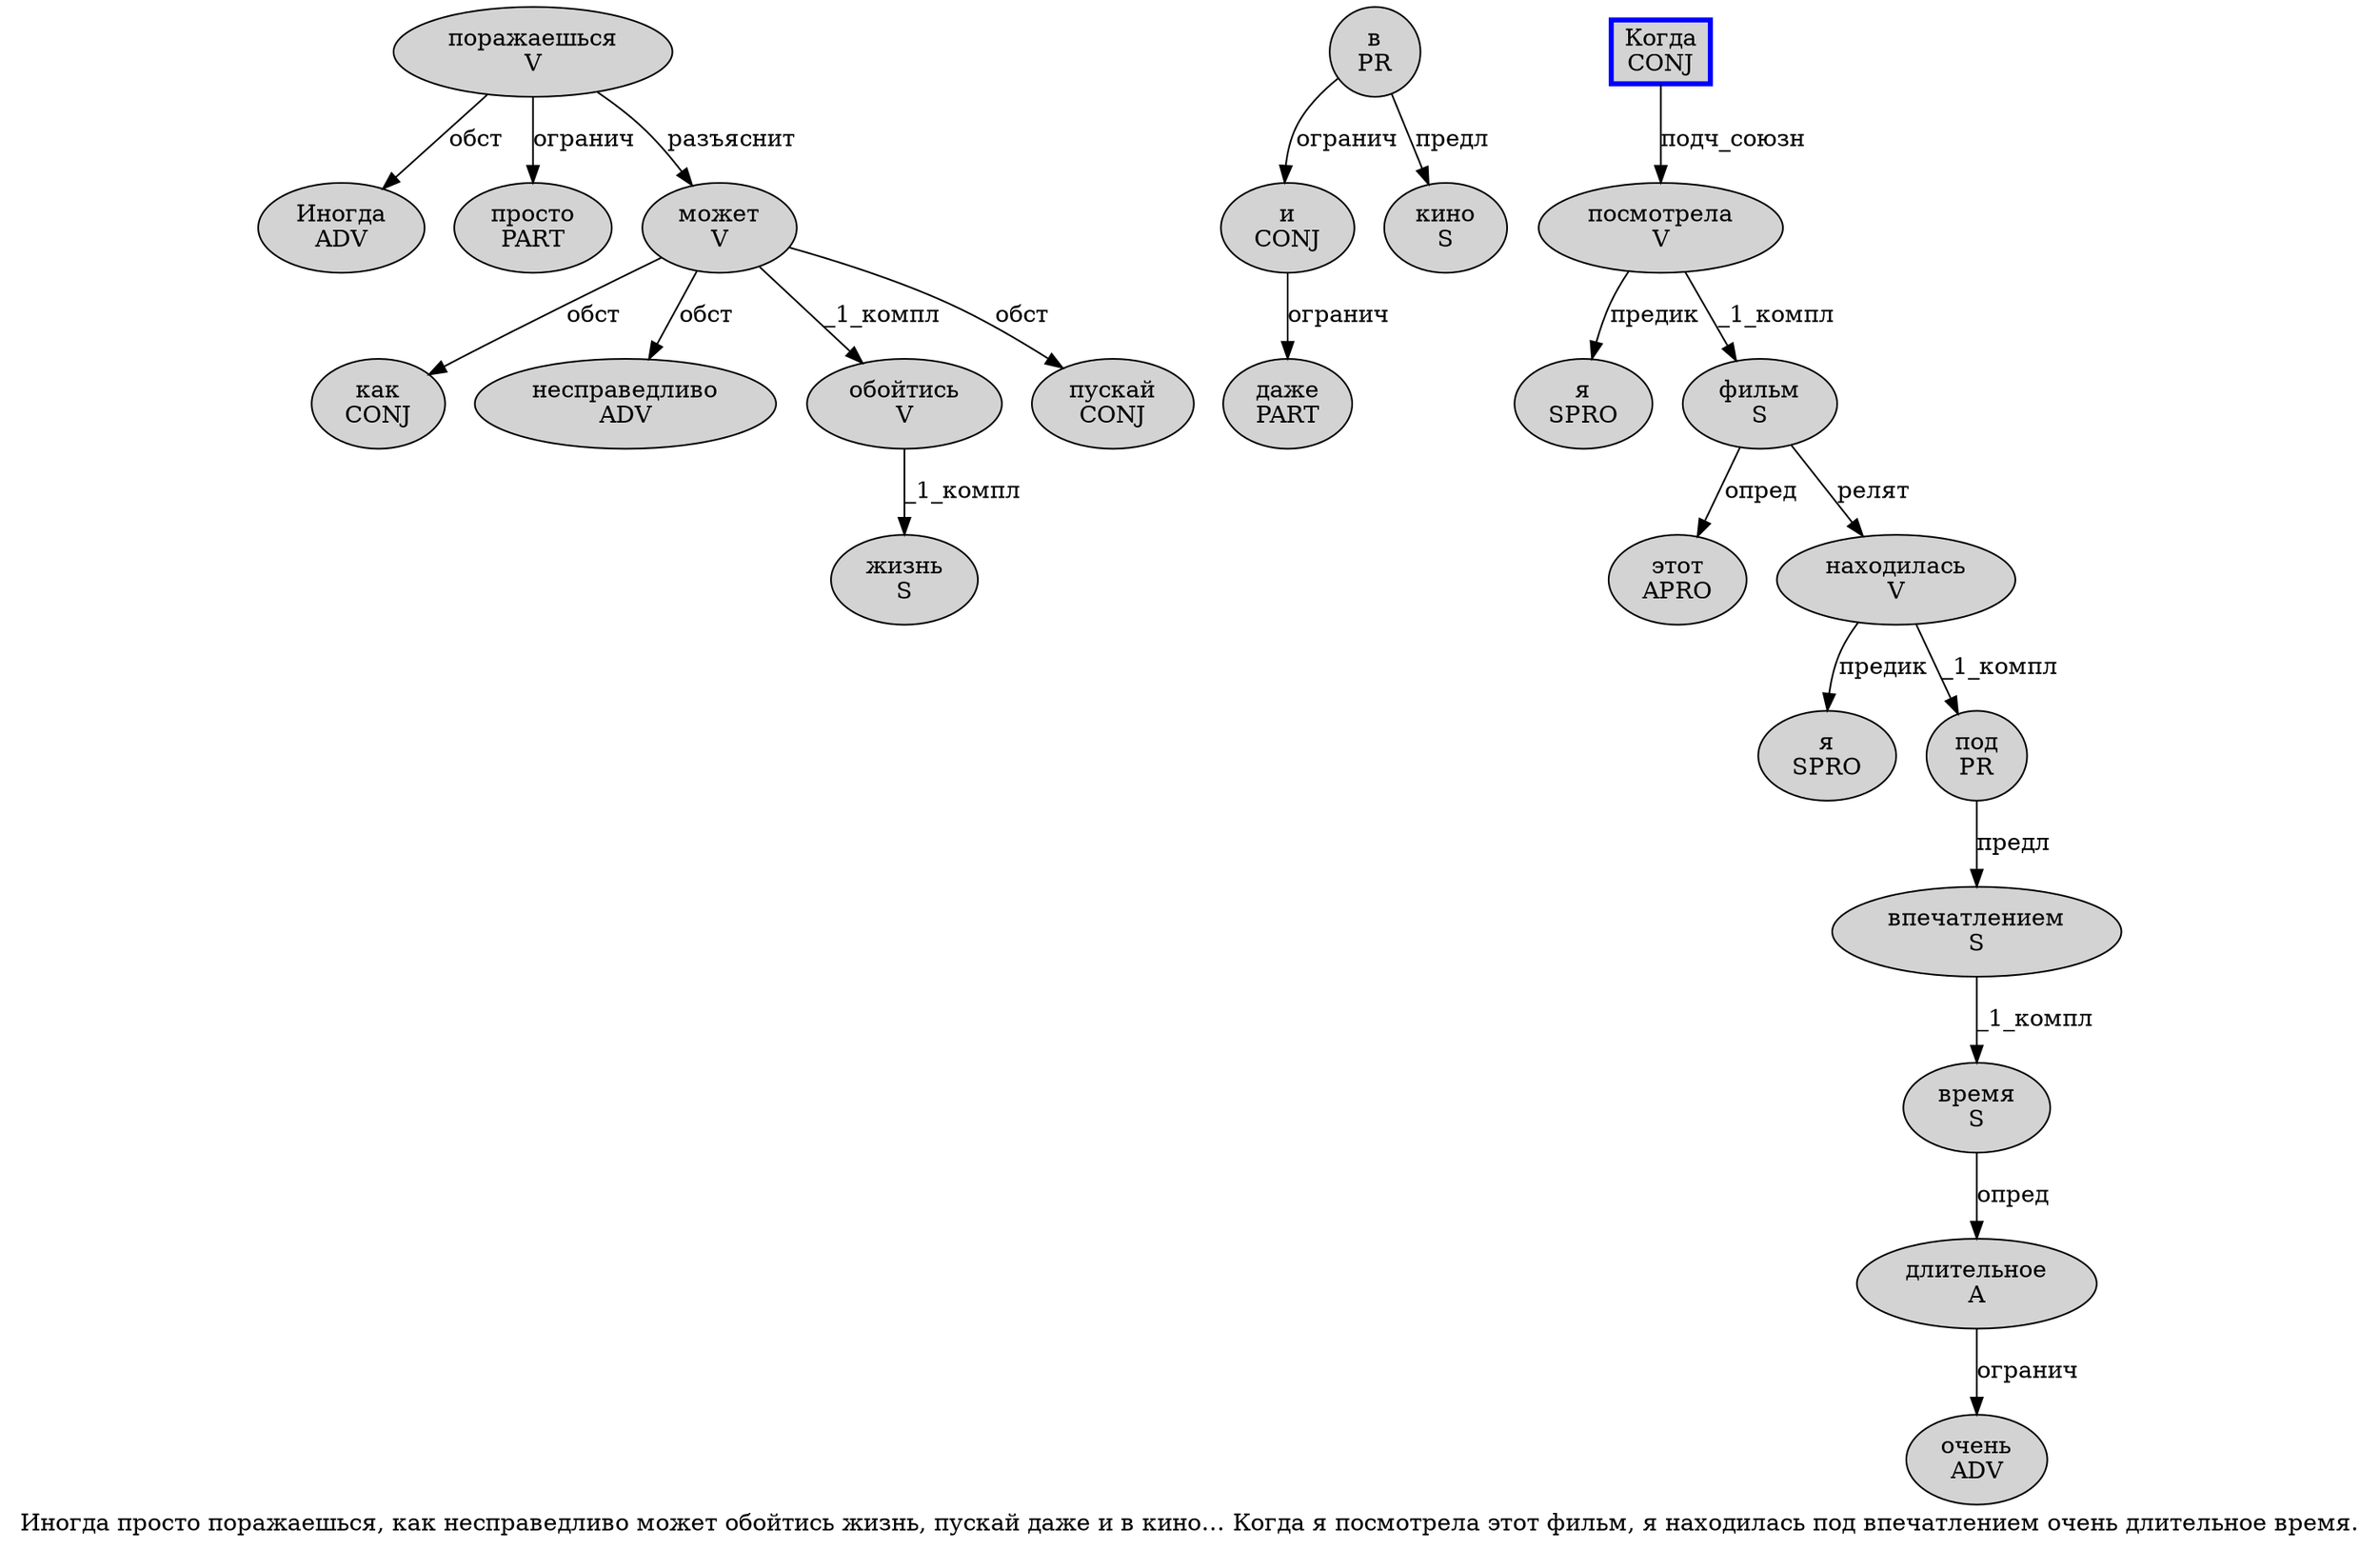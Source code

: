 digraph SENTENCE_1027 {
	graph [label="Иногда просто поражаешься, как несправедливо может обойтись жизнь, пускай даже и в кино… Когда я посмотрела этот фильм, я находилась под впечатлением очень длительное время."]
	node [style=filled]
		0 [label="Иногда
ADV" color="" fillcolor=lightgray penwidth=1 shape=ellipse]
		1 [label="просто
PART" color="" fillcolor=lightgray penwidth=1 shape=ellipse]
		2 [label="поражаешься
V" color="" fillcolor=lightgray penwidth=1 shape=ellipse]
		4 [label="как
CONJ" color="" fillcolor=lightgray penwidth=1 shape=ellipse]
		5 [label="несправедливо
ADV" color="" fillcolor=lightgray penwidth=1 shape=ellipse]
		6 [label="может
V" color="" fillcolor=lightgray penwidth=1 shape=ellipse]
		7 [label="обойтись
V" color="" fillcolor=lightgray penwidth=1 shape=ellipse]
		8 [label="жизнь
S" color="" fillcolor=lightgray penwidth=1 shape=ellipse]
		10 [label="пускай
CONJ" color="" fillcolor=lightgray penwidth=1 shape=ellipse]
		11 [label="даже
PART" color="" fillcolor=lightgray penwidth=1 shape=ellipse]
		12 [label="и
CONJ" color="" fillcolor=lightgray penwidth=1 shape=ellipse]
		13 [label="в
PR" color="" fillcolor=lightgray penwidth=1 shape=ellipse]
		14 [label="кино
S" color="" fillcolor=lightgray penwidth=1 shape=ellipse]
		16 [label="Когда
CONJ" color=blue fillcolor=lightgray penwidth=3 shape=box]
		17 [label="я
SPRO" color="" fillcolor=lightgray penwidth=1 shape=ellipse]
		18 [label="посмотрела
V" color="" fillcolor=lightgray penwidth=1 shape=ellipse]
		19 [label="этот
APRO" color="" fillcolor=lightgray penwidth=1 shape=ellipse]
		20 [label="фильм
S" color="" fillcolor=lightgray penwidth=1 shape=ellipse]
		22 [label="я
SPRO" color="" fillcolor=lightgray penwidth=1 shape=ellipse]
		23 [label="находилась
V" color="" fillcolor=lightgray penwidth=1 shape=ellipse]
		24 [label="под
PR" color="" fillcolor=lightgray penwidth=1 shape=ellipse]
		25 [label="впечатлением
S" color="" fillcolor=lightgray penwidth=1 shape=ellipse]
		26 [label="очень
ADV" color="" fillcolor=lightgray penwidth=1 shape=ellipse]
		27 [label="длительное
A" color="" fillcolor=lightgray penwidth=1 shape=ellipse]
		28 [label="время
S" color="" fillcolor=lightgray penwidth=1 shape=ellipse]
			18 -> 17 [label="предик"]
			18 -> 20 [label="_1_компл"]
			25 -> 28 [label="_1_компл"]
			7 -> 8 [label="_1_компл"]
			27 -> 26 [label="огранич"]
			23 -> 22 [label="предик"]
			23 -> 24 [label="_1_компл"]
			16 -> 18 [label="подч_союзн"]
			13 -> 12 [label="огранич"]
			13 -> 14 [label="предл"]
			2 -> 0 [label="обст"]
			2 -> 1 [label="огранич"]
			2 -> 6 [label="разъяснит"]
			6 -> 4 [label="обст"]
			6 -> 5 [label="обст"]
			6 -> 7 [label="_1_компл"]
			6 -> 10 [label="обст"]
			24 -> 25 [label="предл"]
			20 -> 19 [label="опред"]
			20 -> 23 [label="релят"]
			12 -> 11 [label="огранич"]
			28 -> 27 [label="опред"]
}